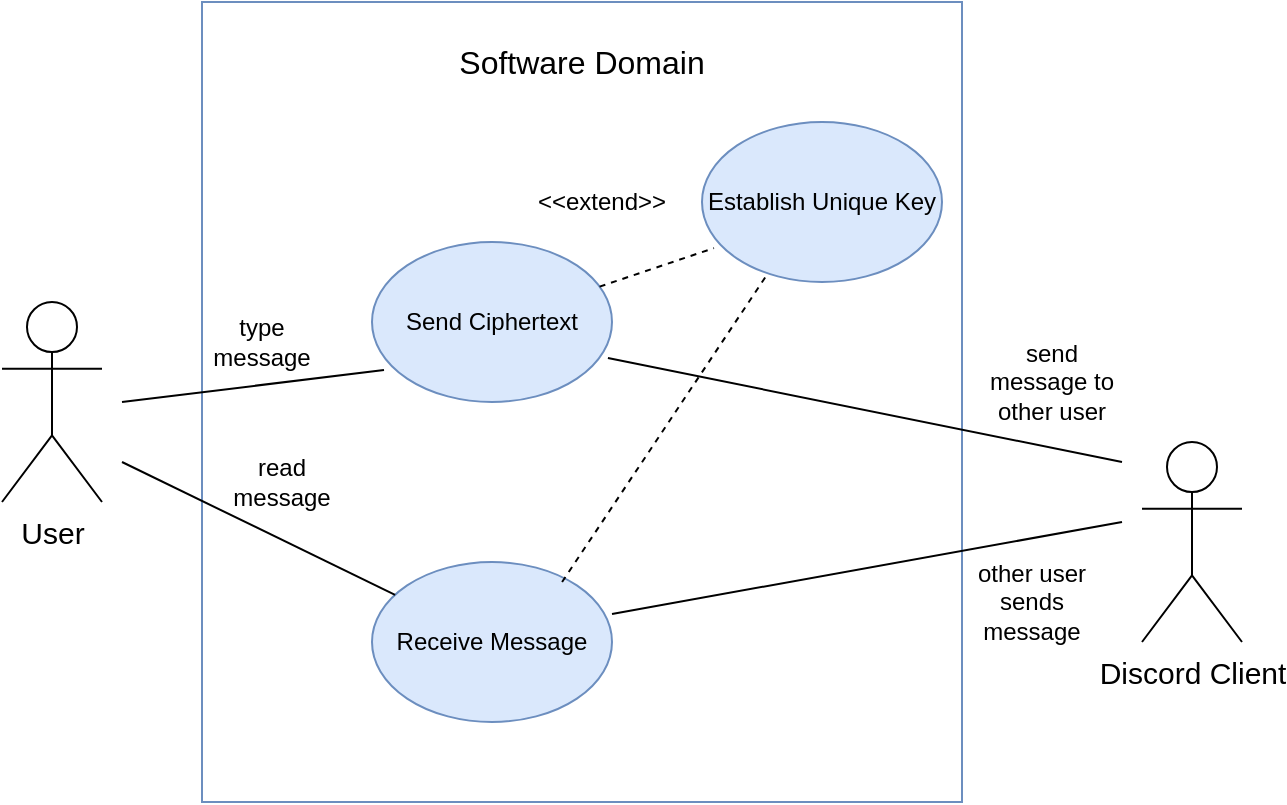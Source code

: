<mxfile version="14.6.6" type="github">
  <diagram id="k15lIdcZfTVR9k88Zq7R" name="Page-1">
    <mxGraphModel dx="780" dy="1112" grid="1" gridSize="10" guides="1" tooltips="1" connect="1" arrows="1" fold="1" page="1" pageScale="1" pageWidth="850" pageHeight="1100" math="0" shadow="0">
      <root>
        <mxCell id="0" />
        <mxCell id="1" parent="0" />
        <mxCell id="DpSMH4ZrSnGTVI7KbrJz-1" value="" style="rounded=0;whiteSpace=wrap;html=1;strokeColor=#6c8ebf;fillColor=none;" vertex="1" parent="1">
          <mxGeometry x="280" y="240" width="380" height="400" as="geometry" />
        </mxCell>
        <mxCell id="DpSMH4ZrSnGTVI7KbrJz-2" value="&lt;font style=&quot;font-size: 15px&quot;&gt;User&lt;/font&gt;" style="shape=umlActor;verticalLabelPosition=bottom;verticalAlign=top;html=1;outlineConnect=0;" vertex="1" parent="1">
          <mxGeometry x="180" y="390" width="50" height="100" as="geometry" />
        </mxCell>
        <mxCell id="DpSMH4ZrSnGTVI7KbrJz-8" value="&lt;font style=&quot;font-size: 16px&quot;&gt;Software Domain&lt;/font&gt;" style="text;html=1;strokeColor=none;fillColor=none;align=center;verticalAlign=middle;whiteSpace=wrap;rounded=0;" vertex="1" parent="1">
          <mxGeometry x="375" y="250" width="190" height="40" as="geometry" />
        </mxCell>
        <mxCell id="DpSMH4ZrSnGTVI7KbrJz-9" value="&lt;font style=&quot;font-size: 15px&quot;&gt;Discord Client&lt;/font&gt;" style="shape=umlActor;verticalLabelPosition=bottom;verticalAlign=top;html=1;outlineConnect=0;" vertex="1" parent="1">
          <mxGeometry x="750" y="460" width="50" height="100" as="geometry" />
        </mxCell>
        <mxCell id="DpSMH4ZrSnGTVI7KbrJz-10" value="Send Ciphertext" style="ellipse;whiteSpace=wrap;html=1;fillColor=#dae8fc;strokeColor=#6c8ebf;" vertex="1" parent="1">
          <mxGeometry x="365" y="360" width="120" height="80" as="geometry" />
        </mxCell>
        <mxCell id="DpSMH4ZrSnGTVI7KbrJz-11" value="Receive Message" style="ellipse;whiteSpace=wrap;html=1;fillColor=#dae8fc;strokeColor=#6c8ebf;" vertex="1" parent="1">
          <mxGeometry x="365" y="520" width="120" height="80" as="geometry" />
        </mxCell>
        <mxCell id="DpSMH4ZrSnGTVI7KbrJz-12" value="Establish Unique Key" style="ellipse;whiteSpace=wrap;html=1;fillColor=#dae8fc;strokeColor=#6c8ebf;" vertex="1" parent="1">
          <mxGeometry x="530" y="300" width="120" height="80" as="geometry" />
        </mxCell>
        <mxCell id="DpSMH4ZrSnGTVI7KbrJz-13" value="" style="endArrow=none;dashed=1;html=1;entryX=0.05;entryY=0.788;entryDx=0;entryDy=0;entryPerimeter=0;" edge="1" parent="1" source="DpSMH4ZrSnGTVI7KbrJz-10" target="DpSMH4ZrSnGTVI7KbrJz-12">
          <mxGeometry width="50" height="50" relative="1" as="geometry">
            <mxPoint x="350" y="350" as="sourcePoint" />
            <mxPoint x="400" y="300" as="targetPoint" />
          </mxGeometry>
        </mxCell>
        <mxCell id="DpSMH4ZrSnGTVI7KbrJz-15" value="&amp;lt;&amp;lt;extend&amp;gt;&amp;gt;" style="text;html=1;strokeColor=none;fillColor=none;align=center;verticalAlign=middle;whiteSpace=wrap;rounded=0;" vertex="1" parent="1">
          <mxGeometry x="435" y="330" width="90" height="20" as="geometry" />
        </mxCell>
        <mxCell id="DpSMH4ZrSnGTVI7KbrJz-16" value="" style="endArrow=none;html=1;exitX=0.983;exitY=0.725;exitDx=0;exitDy=0;exitPerimeter=0;" edge="1" parent="1" source="DpSMH4ZrSnGTVI7KbrJz-10">
          <mxGeometry width="50" height="50" relative="1" as="geometry">
            <mxPoint x="410" y="580" as="sourcePoint" />
            <mxPoint x="740" y="470" as="targetPoint" />
          </mxGeometry>
        </mxCell>
        <mxCell id="DpSMH4ZrSnGTVI7KbrJz-17" value="" style="endArrow=none;html=1;exitX=1;exitY=0.325;exitDx=0;exitDy=0;exitPerimeter=0;" edge="1" parent="1" source="DpSMH4ZrSnGTVI7KbrJz-11">
          <mxGeometry width="50" height="50" relative="1" as="geometry">
            <mxPoint x="410" y="580" as="sourcePoint" />
            <mxPoint x="740" y="500" as="targetPoint" />
          </mxGeometry>
        </mxCell>
        <mxCell id="DpSMH4ZrSnGTVI7KbrJz-18" value="" style="endArrow=none;html=1;exitX=0.05;exitY=0.8;exitDx=0;exitDy=0;exitPerimeter=0;" edge="1" parent="1" source="DpSMH4ZrSnGTVI7KbrJz-10">
          <mxGeometry width="50" height="50" relative="1" as="geometry">
            <mxPoint x="410" y="580" as="sourcePoint" />
            <mxPoint x="240" y="440" as="targetPoint" />
          </mxGeometry>
        </mxCell>
        <mxCell id="DpSMH4ZrSnGTVI7KbrJz-19" value="" style="endArrow=none;html=1;" edge="1" parent="1" target="DpSMH4ZrSnGTVI7KbrJz-11">
          <mxGeometry width="50" height="50" relative="1" as="geometry">
            <mxPoint x="240" y="470" as="sourcePoint" />
            <mxPoint x="460" y="530" as="targetPoint" />
          </mxGeometry>
        </mxCell>
        <mxCell id="DpSMH4ZrSnGTVI7KbrJz-20" value="type message" style="text;html=1;strokeColor=none;fillColor=none;align=center;verticalAlign=middle;whiteSpace=wrap;rounded=0;" vertex="1" parent="1">
          <mxGeometry x="290" y="400" width="40" height="20" as="geometry" />
        </mxCell>
        <mxCell id="DpSMH4ZrSnGTVI7KbrJz-21" value="read message" style="text;html=1;strokeColor=none;fillColor=none;align=center;verticalAlign=middle;whiteSpace=wrap;rounded=0;" vertex="1" parent="1">
          <mxGeometry x="300" y="470" width="40" height="20" as="geometry" />
        </mxCell>
        <mxCell id="DpSMH4ZrSnGTVI7KbrJz-22" value="send message to other user" style="text;html=1;strokeColor=none;fillColor=none;align=center;verticalAlign=middle;whiteSpace=wrap;rounded=0;" vertex="1" parent="1">
          <mxGeometry x="670" y="420" width="70" height="20" as="geometry" />
        </mxCell>
        <mxCell id="DpSMH4ZrSnGTVI7KbrJz-23" value="other user sends message" style="text;html=1;strokeColor=none;fillColor=none;align=center;verticalAlign=middle;whiteSpace=wrap;rounded=0;" vertex="1" parent="1">
          <mxGeometry x="660" y="530" width="70" height="20" as="geometry" />
        </mxCell>
        <mxCell id="DpSMH4ZrSnGTVI7KbrJz-24" value="" style="endArrow=none;dashed=1;html=1;exitX=0.792;exitY=0.125;exitDx=0;exitDy=0;exitPerimeter=0;entryX=0.267;entryY=0.963;entryDx=0;entryDy=0;entryPerimeter=0;" edge="1" parent="1" source="DpSMH4ZrSnGTVI7KbrJz-11" target="DpSMH4ZrSnGTVI7KbrJz-12">
          <mxGeometry width="50" height="50" relative="1" as="geometry">
            <mxPoint x="410" y="450" as="sourcePoint" />
            <mxPoint x="460" y="400" as="targetPoint" />
          </mxGeometry>
        </mxCell>
      </root>
    </mxGraphModel>
  </diagram>
</mxfile>
